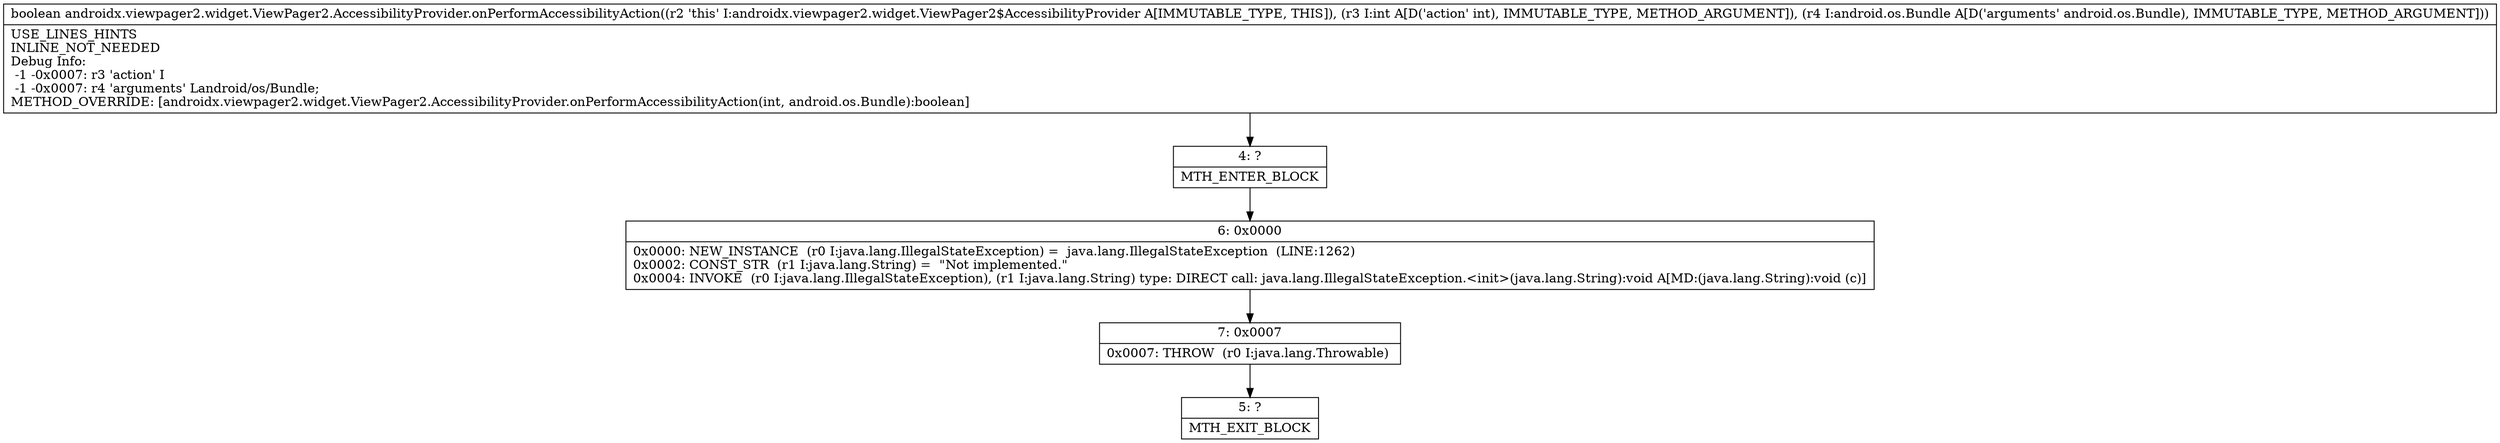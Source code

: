 digraph "CFG forandroidx.viewpager2.widget.ViewPager2.AccessibilityProvider.onPerformAccessibilityAction(ILandroid\/os\/Bundle;)Z" {
Node_4 [shape=record,label="{4\:\ ?|MTH_ENTER_BLOCK\l}"];
Node_6 [shape=record,label="{6\:\ 0x0000|0x0000: NEW_INSTANCE  (r0 I:java.lang.IllegalStateException) =  java.lang.IllegalStateException  (LINE:1262)\l0x0002: CONST_STR  (r1 I:java.lang.String) =  \"Not implemented.\" \l0x0004: INVOKE  (r0 I:java.lang.IllegalStateException), (r1 I:java.lang.String) type: DIRECT call: java.lang.IllegalStateException.\<init\>(java.lang.String):void A[MD:(java.lang.String):void (c)]\l}"];
Node_7 [shape=record,label="{7\:\ 0x0007|0x0007: THROW  (r0 I:java.lang.Throwable) \l}"];
Node_5 [shape=record,label="{5\:\ ?|MTH_EXIT_BLOCK\l}"];
MethodNode[shape=record,label="{boolean androidx.viewpager2.widget.ViewPager2.AccessibilityProvider.onPerformAccessibilityAction((r2 'this' I:androidx.viewpager2.widget.ViewPager2$AccessibilityProvider A[IMMUTABLE_TYPE, THIS]), (r3 I:int A[D('action' int), IMMUTABLE_TYPE, METHOD_ARGUMENT]), (r4 I:android.os.Bundle A[D('arguments' android.os.Bundle), IMMUTABLE_TYPE, METHOD_ARGUMENT]))  | USE_LINES_HINTS\lINLINE_NOT_NEEDED\lDebug Info:\l  \-1 \-0x0007: r3 'action' I\l  \-1 \-0x0007: r4 'arguments' Landroid\/os\/Bundle;\lMETHOD_OVERRIDE: [androidx.viewpager2.widget.ViewPager2.AccessibilityProvider.onPerformAccessibilityAction(int, android.os.Bundle):boolean]\l}"];
MethodNode -> Node_4;Node_4 -> Node_6;
Node_6 -> Node_7;
Node_7 -> Node_5;
}


